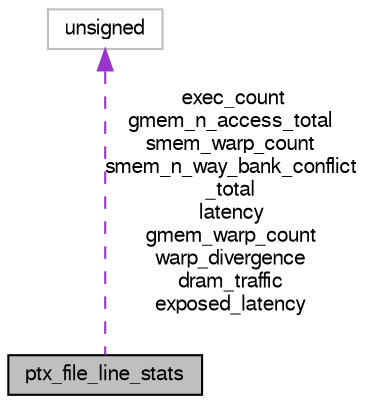 digraph "ptx_file_line_stats"
{
  bgcolor="transparent";
  edge [fontname="FreeSans",fontsize="10",labelfontname="FreeSans",labelfontsize="10"];
  node [fontname="FreeSans",fontsize="10",shape=record];
  Node1 [label="ptx_file_line_stats",height=0.2,width=0.4,color="black", fillcolor="grey75", style="filled", fontcolor="black"];
  Node2 -> Node1 [dir="back",color="darkorchid3",fontsize="10",style="dashed",label=" exec_count\ngmem_n_access_total\nsmem_warp_count\nsmem_n_way_bank_conflict\l_total\nlatency\ngmem_warp_count\nwarp_divergence\ndram_traffic\nexposed_latency" ,fontname="FreeSans"];
  Node2 [label="unsigned",height=0.2,width=0.4,color="grey75"];
}
